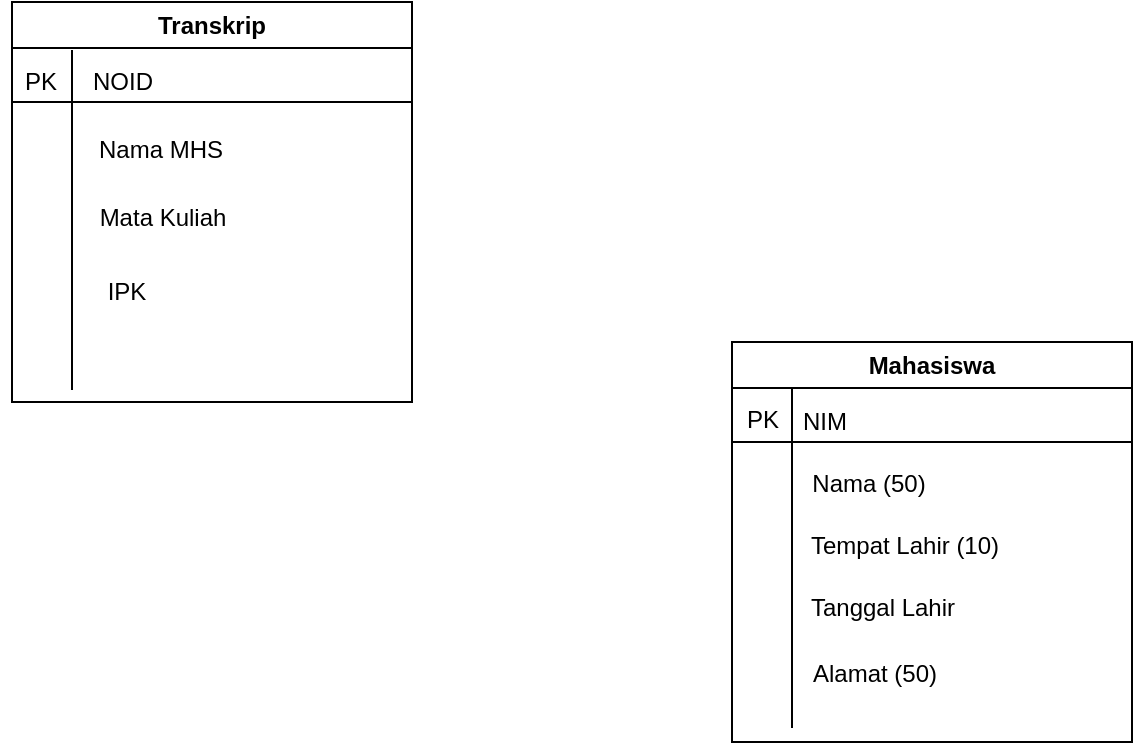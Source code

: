 <mxfile version="20.6.0" type="github">
  <diagram id="C5RBs43oDa-KdzZeNtuy" name="Page-1">
    <mxGraphModel dx="868" dy="474" grid="1" gridSize="10" guides="1" tooltips="1" connect="1" arrows="1" fold="1" page="1" pageScale="1" pageWidth="827" pageHeight="1169" math="0" shadow="0">
      <root>
        <mxCell id="WIyWlLk6GJQsqaUBKTNV-0" />
        <mxCell id="WIyWlLk6GJQsqaUBKTNV-1" parent="WIyWlLk6GJQsqaUBKTNV-0" />
        <mxCell id="OhOT4lwjtPKI9gb0EfSv-0" value="Transkrip" style="swimlane;whiteSpace=wrap;html=1;" vertex="1" parent="WIyWlLk6GJQsqaUBKTNV-1">
          <mxGeometry x="90" y="110" width="200" height="200" as="geometry" />
        </mxCell>
        <mxCell id="OhOT4lwjtPKI9gb0EfSv-1" value="" style="endArrow=none;html=1;rounded=0;" edge="1" parent="OhOT4lwjtPKI9gb0EfSv-0">
          <mxGeometry width="50" height="50" relative="1" as="geometry">
            <mxPoint y="50" as="sourcePoint" />
            <mxPoint x="200" y="50" as="targetPoint" />
          </mxGeometry>
        </mxCell>
        <mxCell id="OhOT4lwjtPKI9gb0EfSv-2" value="" style="endArrow=none;html=1;rounded=0;" edge="1" parent="OhOT4lwjtPKI9gb0EfSv-0">
          <mxGeometry width="50" height="50" relative="1" as="geometry">
            <mxPoint x="30" y="194" as="sourcePoint" />
            <mxPoint x="30" y="24" as="targetPoint" />
          </mxGeometry>
        </mxCell>
        <mxCell id="OhOT4lwjtPKI9gb0EfSv-4" value="NOID" style="text;html=1;align=center;verticalAlign=middle;resizable=0;points=[];autosize=1;strokeColor=none;fillColor=none;" vertex="1" parent="OhOT4lwjtPKI9gb0EfSv-0">
          <mxGeometry x="30" y="25" width="50" height="30" as="geometry" />
        </mxCell>
        <mxCell id="OhOT4lwjtPKI9gb0EfSv-5" value="Nama MHS" style="text;html=1;align=center;verticalAlign=middle;resizable=0;points=[];autosize=1;strokeColor=none;fillColor=none;" vertex="1" parent="OhOT4lwjtPKI9gb0EfSv-0">
          <mxGeometry x="29" y="59" width="90" height="30" as="geometry" />
        </mxCell>
        <mxCell id="OhOT4lwjtPKI9gb0EfSv-6" value="Mata Kuliah" style="text;html=1;align=center;verticalAlign=middle;resizable=0;points=[];autosize=1;strokeColor=none;fillColor=none;" vertex="1" parent="OhOT4lwjtPKI9gb0EfSv-0">
          <mxGeometry x="30" y="93" width="90" height="30" as="geometry" />
        </mxCell>
        <mxCell id="OhOT4lwjtPKI9gb0EfSv-7" value="IPK" style="text;html=1;align=center;verticalAlign=middle;resizable=0;points=[];autosize=1;strokeColor=none;fillColor=none;" vertex="1" parent="OhOT4lwjtPKI9gb0EfSv-0">
          <mxGeometry x="37" y="130" width="40" height="30" as="geometry" />
        </mxCell>
        <mxCell id="OhOT4lwjtPKI9gb0EfSv-3" value="PK" style="text;html=1;align=center;verticalAlign=middle;resizable=0;points=[];autosize=1;strokeColor=none;fillColor=none;" vertex="1" parent="WIyWlLk6GJQsqaUBKTNV-1">
          <mxGeometry x="84" y="135" width="40" height="30" as="geometry" />
        </mxCell>
        <mxCell id="OhOT4lwjtPKI9gb0EfSv-8" value="Mahasiswa" style="swimlane;whiteSpace=wrap;html=1;" vertex="1" parent="WIyWlLk6GJQsqaUBKTNV-1">
          <mxGeometry x="450" y="280" width="200" height="200" as="geometry" />
        </mxCell>
        <mxCell id="OhOT4lwjtPKI9gb0EfSv-9" value="" style="endArrow=none;html=1;rounded=0;exitX=1;exitY=0.25;exitDx=0;exitDy=0;" edge="1" parent="OhOT4lwjtPKI9gb0EfSv-8" source="OhOT4lwjtPKI9gb0EfSv-8">
          <mxGeometry width="50" height="50" relative="1" as="geometry">
            <mxPoint x="190" y="50" as="sourcePoint" />
            <mxPoint y="50" as="targetPoint" />
          </mxGeometry>
        </mxCell>
        <mxCell id="OhOT4lwjtPKI9gb0EfSv-10" value="" style="endArrow=none;html=1;rounded=0;" edge="1" parent="OhOT4lwjtPKI9gb0EfSv-8">
          <mxGeometry width="50" height="50" relative="1" as="geometry">
            <mxPoint x="30" y="193" as="sourcePoint" />
            <mxPoint x="30" y="23" as="targetPoint" />
          </mxGeometry>
        </mxCell>
        <mxCell id="OhOT4lwjtPKI9gb0EfSv-13" value="NIM" style="text;html=1;align=center;verticalAlign=middle;resizable=0;points=[];autosize=1;strokeColor=none;fillColor=none;" vertex="1" parent="OhOT4lwjtPKI9gb0EfSv-8">
          <mxGeometry x="21" y="25" width="50" height="30" as="geometry" />
        </mxCell>
        <mxCell id="OhOT4lwjtPKI9gb0EfSv-14" value="Nama (50)" style="text;html=1;align=center;verticalAlign=middle;resizable=0;points=[];autosize=1;strokeColor=none;fillColor=none;" vertex="1" parent="OhOT4lwjtPKI9gb0EfSv-8">
          <mxGeometry x="28" y="56" width="80" height="30" as="geometry" />
        </mxCell>
        <mxCell id="OhOT4lwjtPKI9gb0EfSv-15" value="Tempat Lahir (10)" style="text;html=1;align=center;verticalAlign=middle;resizable=0;points=[];autosize=1;strokeColor=none;fillColor=none;" vertex="1" parent="OhOT4lwjtPKI9gb0EfSv-8">
          <mxGeometry x="26" y="87" width="120" height="30" as="geometry" />
        </mxCell>
        <mxCell id="OhOT4lwjtPKI9gb0EfSv-16" value="Tanggal Lahir" style="text;html=1;align=center;verticalAlign=middle;resizable=0;points=[];autosize=1;strokeColor=none;fillColor=none;" vertex="1" parent="OhOT4lwjtPKI9gb0EfSv-8">
          <mxGeometry x="25" y="118" width="100" height="30" as="geometry" />
        </mxCell>
        <mxCell id="OhOT4lwjtPKI9gb0EfSv-17" value="Alamat (50)" style="text;html=1;align=center;verticalAlign=middle;resizable=0;points=[];autosize=1;strokeColor=none;fillColor=none;" vertex="1" parent="OhOT4lwjtPKI9gb0EfSv-8">
          <mxGeometry x="26" y="151" width="90" height="30" as="geometry" />
        </mxCell>
        <mxCell id="OhOT4lwjtPKI9gb0EfSv-12" value="PK" style="text;html=1;align=center;verticalAlign=middle;resizable=0;points=[];autosize=1;strokeColor=none;fillColor=none;" vertex="1" parent="WIyWlLk6GJQsqaUBKTNV-1">
          <mxGeometry x="445" y="304" width="40" height="30" as="geometry" />
        </mxCell>
      </root>
    </mxGraphModel>
  </diagram>
</mxfile>
